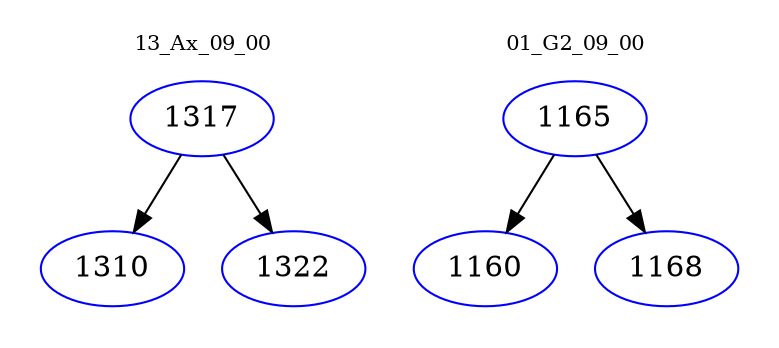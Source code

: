 digraph{
subgraph cluster_0 {
color = white
label = "13_Ax_09_00";
fontsize=10;
T0_1317 [label="1317", color="blue"]
T0_1317 -> T0_1310 [color="black"]
T0_1310 [label="1310", color="blue"]
T0_1317 -> T0_1322 [color="black"]
T0_1322 [label="1322", color="blue"]
}
subgraph cluster_1 {
color = white
label = "01_G2_09_00";
fontsize=10;
T1_1165 [label="1165", color="blue"]
T1_1165 -> T1_1160 [color="black"]
T1_1160 [label="1160", color="blue"]
T1_1165 -> T1_1168 [color="black"]
T1_1168 [label="1168", color="blue"]
}
}
